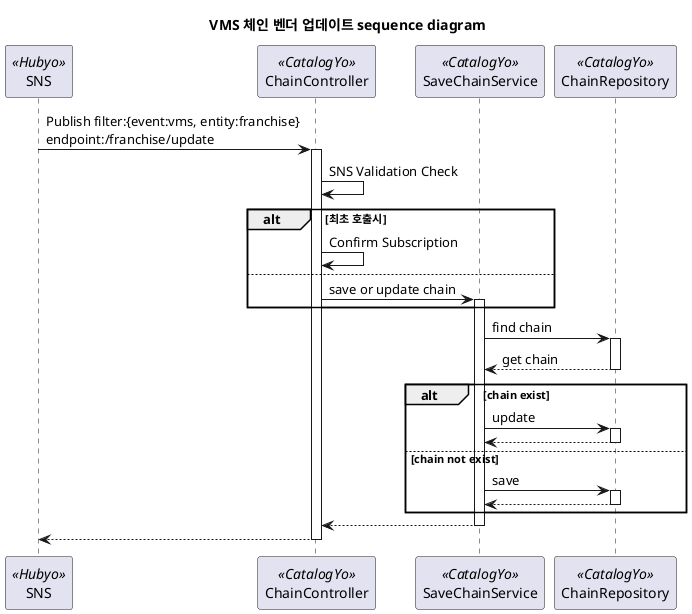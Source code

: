 @startuml VMS 체인 벤더 업데이트 sequence diagram
skinparam defaultFontName D2Coding

scale 1
title VMS 체인 벤더 업데이트 sequence diagram

participant SNS<<Hubyo>>
participant ChainController<<CatalogYo>>
participant SaveChainService<<CatalogYo>>
participant ChainRepository<<CatalogYo>>

SNS -> ChainController : Publish filter:{event:vms, entity:franchise}\nendpoint:/franchise/update
activate ChainController

ChainController -> ChainController : SNS Validation Check

alt 최초 호출시
    ChainController -> ChainController : Confirm Subscription
else
    ChainController -> SaveChainService : save or update chain
    
    activate SaveChainService 
end

SaveChainService -> ChainRepository : find chain
activate ChainRepository

ChainRepository --> SaveChainService : get chain
deactivate ChainRepository

alt chain exist 
    SaveChainService -> ChainRepository : update
    activate ChainRepository 
    ChainRepository --> SaveChainService 
    deactivate ChainRepository
else chain not exist 
    SaveChainService -> ChainRepository : save
    activate ChainRepository 
    ChainRepository --> SaveChainService 
    deactivate ChainRepository
end

SaveChainService --> ChainController
deactivate SaveChainService

ChainController --> SNS
deactivate ChainController

@enduml